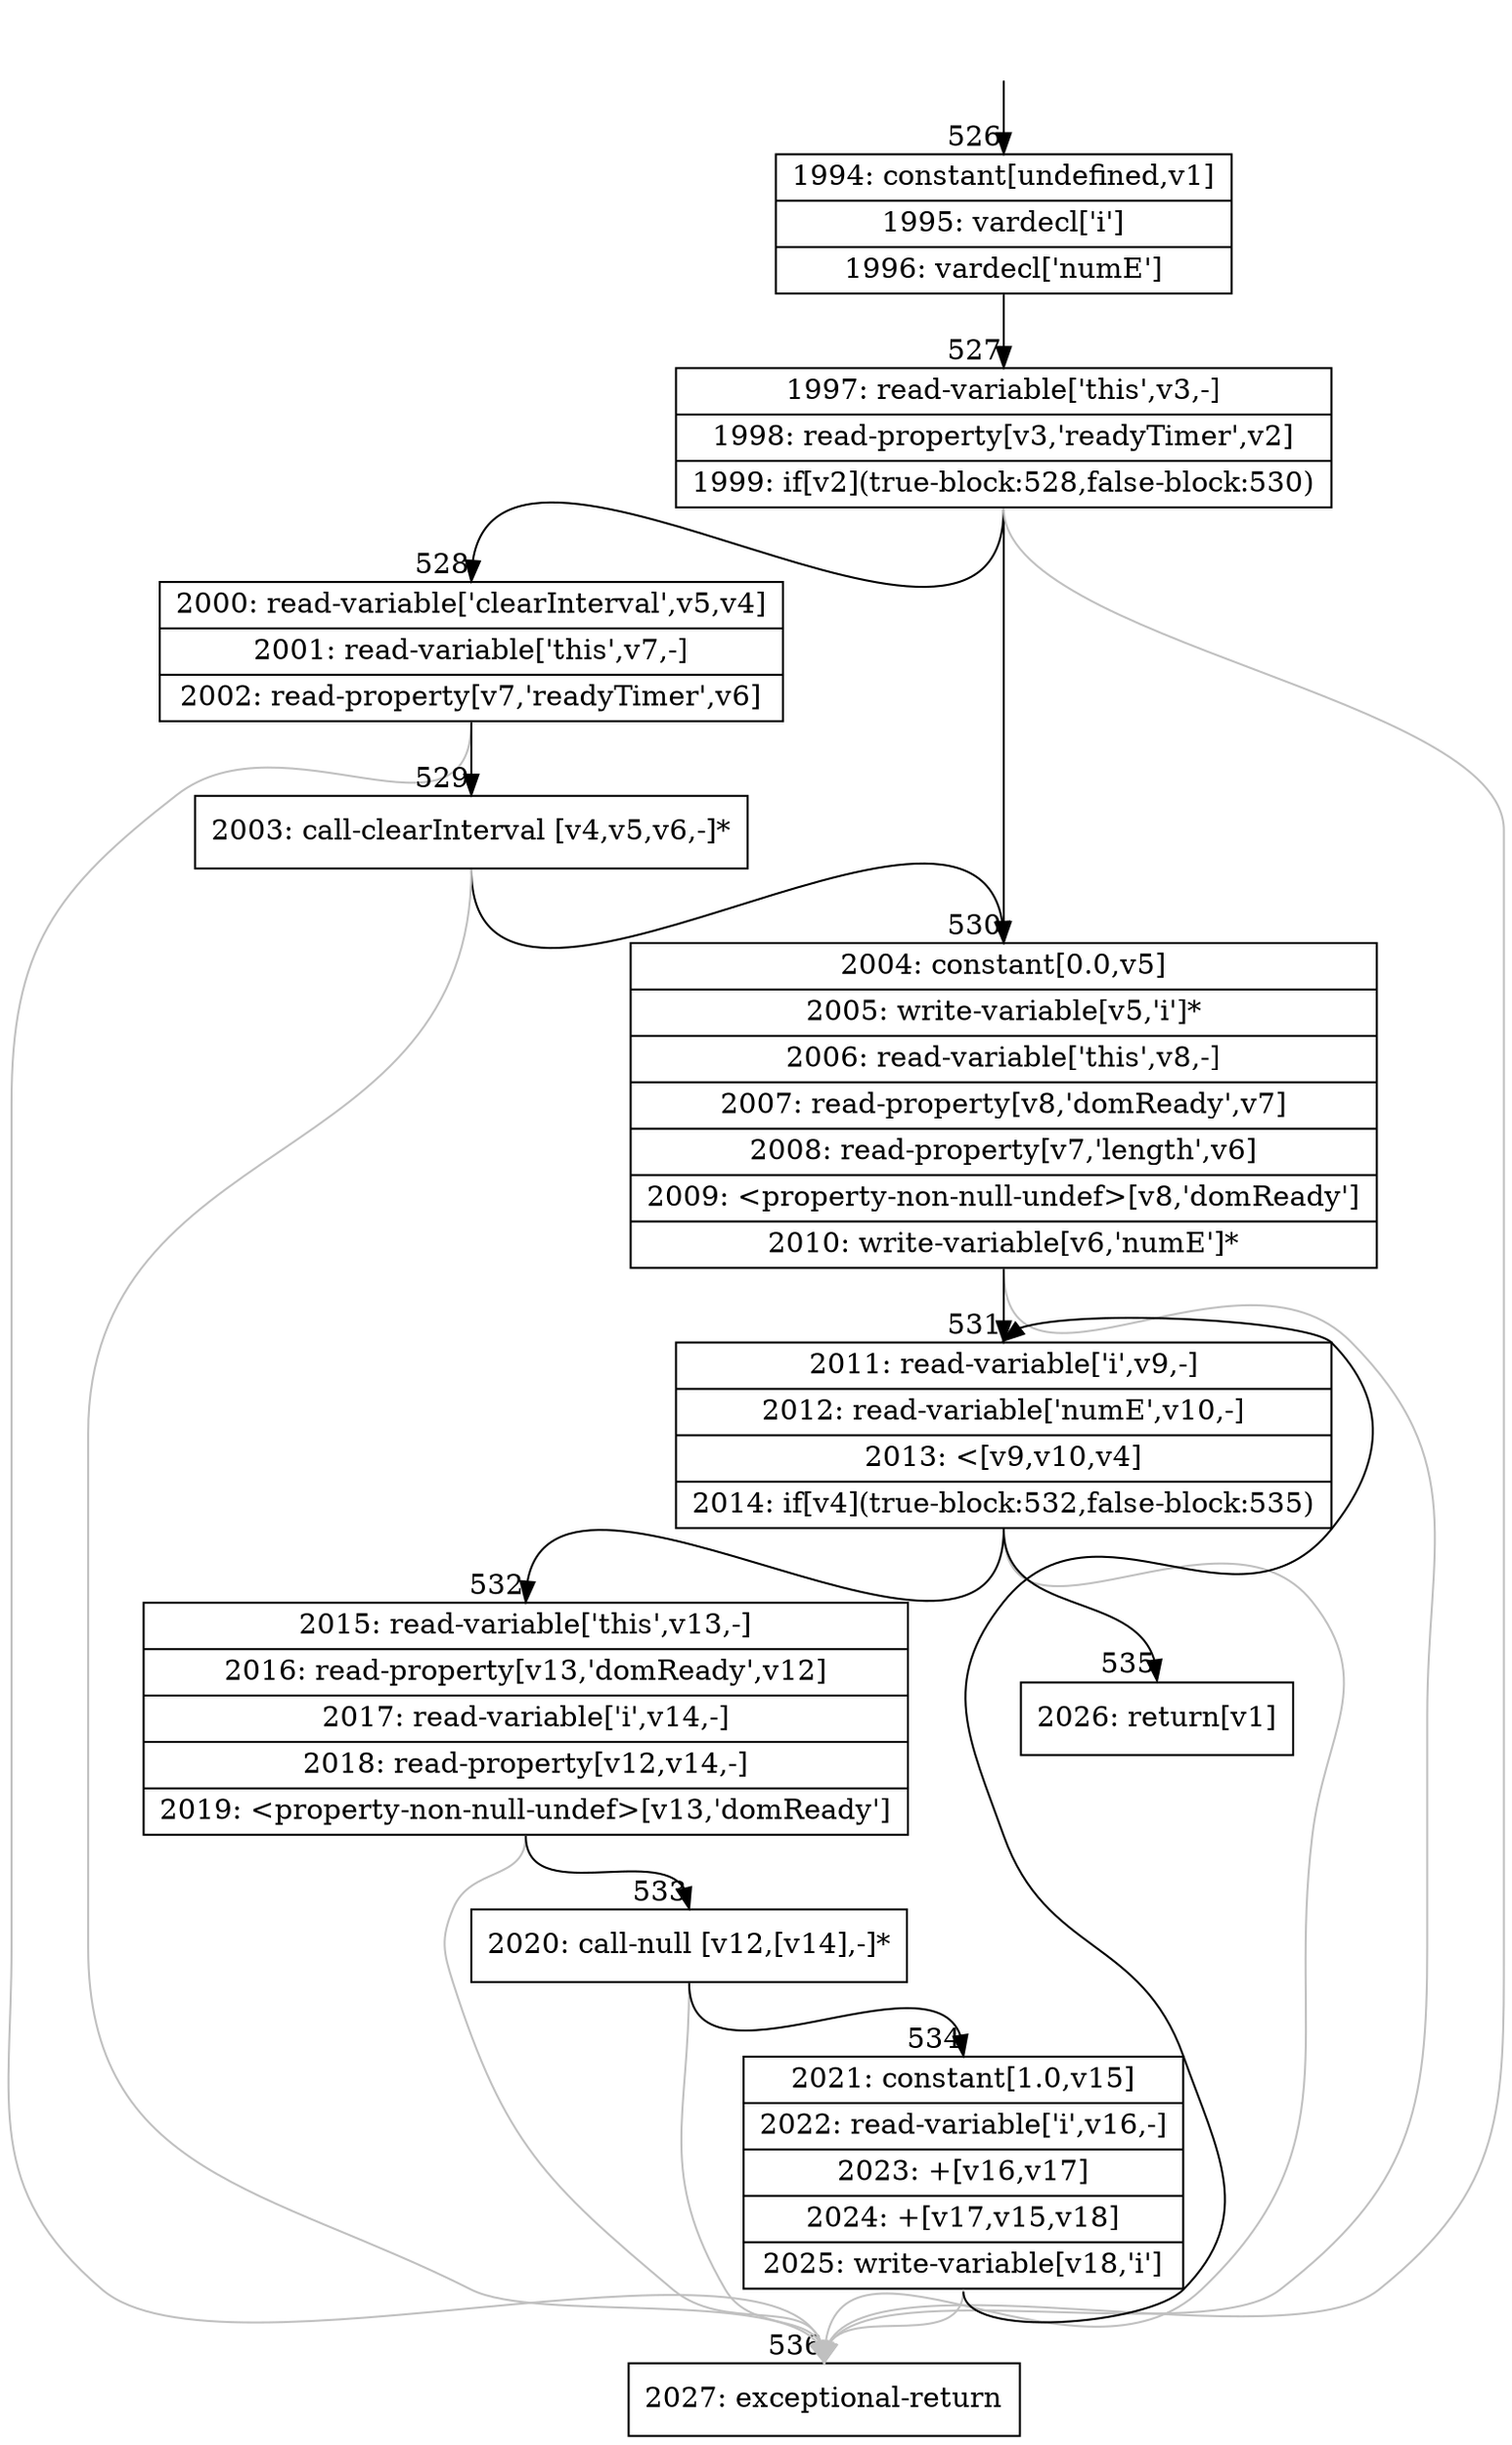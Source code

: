 digraph {
rankdir="TD"
BB_entry19[shape=none,label=""];
BB_entry19 -> BB526 [tailport=s, headport=n, headlabel="    526"]
BB526 [shape=record label="{1994: constant[undefined,v1]|1995: vardecl['i']|1996: vardecl['numE']}" ] 
BB526 -> BB527 [tailport=s, headport=n, headlabel="      527"]
BB527 [shape=record label="{1997: read-variable['this',v3,-]|1998: read-property[v3,'readyTimer',v2]|1999: if[v2](true-block:528,false-block:530)}" ] 
BB527 -> BB528 [tailport=s, headport=n, headlabel="      528"]
BB527 -> BB530 [tailport=s, headport=n, headlabel="      530"]
BB527 -> BB536 [tailport=s, headport=n, color=gray, headlabel="      536"]
BB528 [shape=record label="{2000: read-variable['clearInterval',v5,v4]|2001: read-variable['this',v7,-]|2002: read-property[v7,'readyTimer',v6]}" ] 
BB528 -> BB529 [tailport=s, headport=n, headlabel="      529"]
BB528 -> BB536 [tailport=s, headport=n, color=gray]
BB529 [shape=record label="{2003: call-clearInterval [v4,v5,v6,-]*}" ] 
BB529 -> BB530 [tailport=s, headport=n]
BB529 -> BB536 [tailport=s, headport=n, color=gray]
BB530 [shape=record label="{2004: constant[0.0,v5]|2005: write-variable[v5,'i']*|2006: read-variable['this',v8,-]|2007: read-property[v8,'domReady',v7]|2008: read-property[v7,'length',v6]|2009: \<property-non-null-undef\>[v8,'domReady']|2010: write-variable[v6,'numE']*}" ] 
BB530 -> BB531 [tailport=s, headport=n, headlabel="      531"]
BB530 -> BB536 [tailport=s, headport=n, color=gray]
BB531 [shape=record label="{2011: read-variable['i',v9,-]|2012: read-variable['numE',v10,-]|2013: \<[v9,v10,v4]|2014: if[v4](true-block:532,false-block:535)}" ] 
BB531 -> BB532 [tailport=s, headport=n, headlabel="      532"]
BB531 -> BB535 [tailport=s, headport=n, headlabel="      535"]
BB531 -> BB536 [tailport=s, headport=n, color=gray]
BB532 [shape=record label="{2015: read-variable['this',v13,-]|2016: read-property[v13,'domReady',v12]|2017: read-variable['i',v14,-]|2018: read-property[v12,v14,-]|2019: \<property-non-null-undef\>[v13,'domReady']}" ] 
BB532 -> BB533 [tailport=s, headport=n, headlabel="      533"]
BB532 -> BB536 [tailport=s, headport=n, color=gray]
BB533 [shape=record label="{2020: call-null [v12,[v14],-]*}" ] 
BB533 -> BB534 [tailport=s, headport=n, headlabel="      534"]
BB533 -> BB536 [tailport=s, headport=n, color=gray]
BB534 [shape=record label="{2021: constant[1.0,v15]|2022: read-variable['i',v16,-]|2023: +[v16,v17]|2024: +[v17,v15,v18]|2025: write-variable[v18,'i']}" ] 
BB534 -> BB531 [tailport=s, headport=n]
BB534 -> BB536 [tailport=s, headport=n, color=gray]
BB535 [shape=record label="{2026: return[v1]}" ] 
BB536 [shape=record label="{2027: exceptional-return}" ] 
//#$~ 378
}
